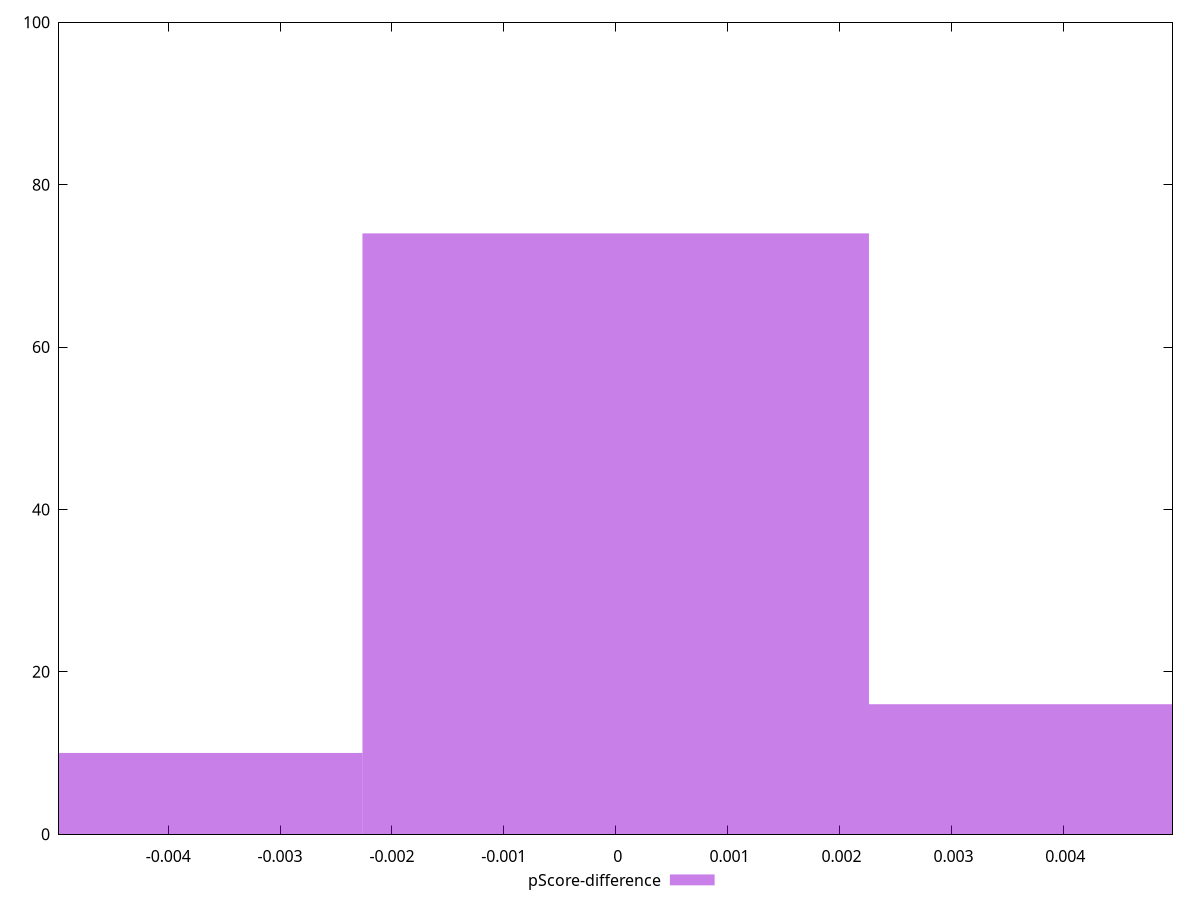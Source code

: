 reset

$pScoreDifference <<EOF
0 74
0.004526792465718843 16
-0.004526792465718843 10
EOF

set key outside below
set boxwidth 0.004526792465718843
set xrange [-0.004975418638847512:0.004976157947471924]
set yrange [0:100]
set trange [0:100]
set style fill transparent solid 0.5 noborder
set terminal svg size 640, 490 enhanced background rgb 'white'
set output "report_00013_2021-02-09T12-04-24.940Z/estimated-input-latency/samples/pages+cached/pScore-difference/histogram.svg"

plot $pScoreDifference title "pScore-difference" with boxes

reset
